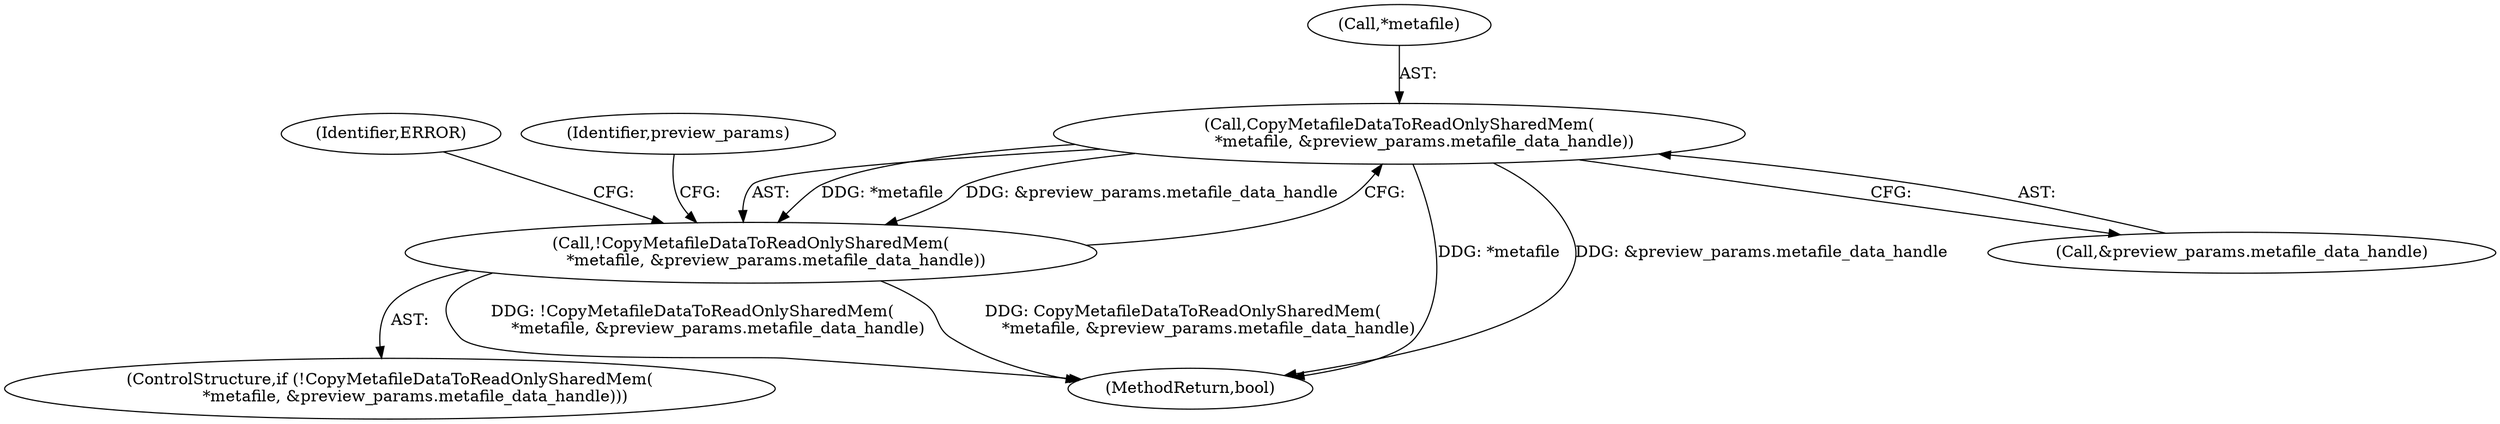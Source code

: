 digraph "0_Chrome_673ce95d481ea9368c4d4d43ac756ba1d6d9e608_1@pointer" {
"1000113" [label="(Call,CopyMetafileDataToReadOnlySharedMem(\n          *metafile, &preview_params.metafile_data_handle))"];
"1000112" [label="(Call,!CopyMetafileDataToReadOnlySharedMem(\n          *metafile, &preview_params.metafile_data_handle))"];
"1000114" [label="(Call,*metafile)"];
"1000123" [label="(Identifier,ERROR)"];
"1000111" [label="(ControlStructure,if (!CopyMetafileDataToReadOnlySharedMem(\n          *metafile, &preview_params.metafile_data_handle)))"];
"1000170" [label="(MethodReturn,bool)"];
"1000112" [label="(Call,!CopyMetafileDataToReadOnlySharedMem(\n          *metafile, &preview_params.metafile_data_handle))"];
"1000116" [label="(Call,&preview_params.metafile_data_handle)"];
"1000113" [label="(Call,CopyMetafileDataToReadOnlySharedMem(\n          *metafile, &preview_params.metafile_data_handle))"];
"1000131" [label="(Identifier,preview_params)"];
"1000113" -> "1000112"  [label="AST: "];
"1000113" -> "1000116"  [label="CFG: "];
"1000114" -> "1000113"  [label="AST: "];
"1000116" -> "1000113"  [label="AST: "];
"1000112" -> "1000113"  [label="CFG: "];
"1000113" -> "1000170"  [label="DDG: *metafile"];
"1000113" -> "1000170"  [label="DDG: &preview_params.metafile_data_handle"];
"1000113" -> "1000112"  [label="DDG: *metafile"];
"1000113" -> "1000112"  [label="DDG: &preview_params.metafile_data_handle"];
"1000112" -> "1000111"  [label="AST: "];
"1000123" -> "1000112"  [label="CFG: "];
"1000131" -> "1000112"  [label="CFG: "];
"1000112" -> "1000170"  [label="DDG: !CopyMetafileDataToReadOnlySharedMem(\n          *metafile, &preview_params.metafile_data_handle)"];
"1000112" -> "1000170"  [label="DDG: CopyMetafileDataToReadOnlySharedMem(\n          *metafile, &preview_params.metafile_data_handle)"];
}
